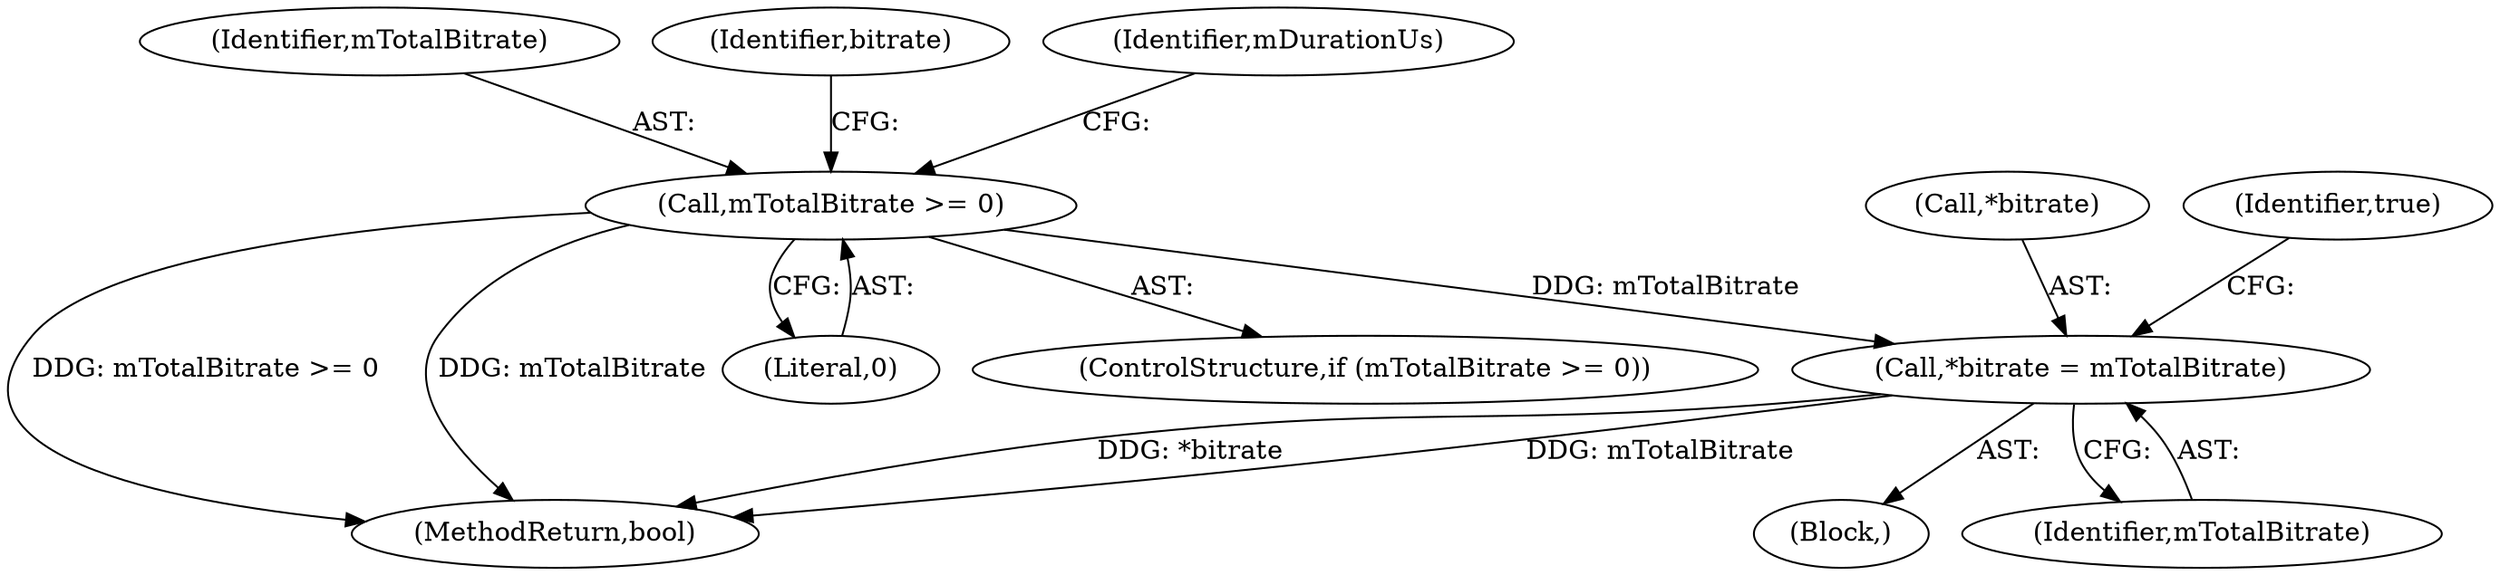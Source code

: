 digraph "0_Android_36b04932bb93cc3269279282686b439a17a89920_0@pointer" {
"1000109" [label="(Call,*bitrate = mTotalBitrate)"];
"1000105" [label="(Call,mTotalBitrate >= 0)"];
"1000110" [label="(Call,*bitrate)"];
"1000106" [label="(Identifier,mTotalBitrate)"];
"1000111" [label="(Identifier,bitrate)"];
"1000105" [label="(Call,mTotalBitrate >= 0)"];
"1000104" [label="(ControlStructure,if (mTotalBitrate >= 0))"];
"1000112" [label="(Identifier,mTotalBitrate)"];
"1000134" [label="(MethodReturn,bool)"];
"1000108" [label="(Block,)"];
"1000107" [label="(Literal,0)"];
"1000114" [label="(Identifier,true)"];
"1000119" [label="(Identifier,mDurationUs)"];
"1000109" [label="(Call,*bitrate = mTotalBitrate)"];
"1000109" -> "1000108"  [label="AST: "];
"1000109" -> "1000112"  [label="CFG: "];
"1000110" -> "1000109"  [label="AST: "];
"1000112" -> "1000109"  [label="AST: "];
"1000114" -> "1000109"  [label="CFG: "];
"1000109" -> "1000134"  [label="DDG: *bitrate"];
"1000109" -> "1000134"  [label="DDG: mTotalBitrate"];
"1000105" -> "1000109"  [label="DDG: mTotalBitrate"];
"1000105" -> "1000104"  [label="AST: "];
"1000105" -> "1000107"  [label="CFG: "];
"1000106" -> "1000105"  [label="AST: "];
"1000107" -> "1000105"  [label="AST: "];
"1000111" -> "1000105"  [label="CFG: "];
"1000119" -> "1000105"  [label="CFG: "];
"1000105" -> "1000134"  [label="DDG: mTotalBitrate >= 0"];
"1000105" -> "1000134"  [label="DDG: mTotalBitrate"];
}
